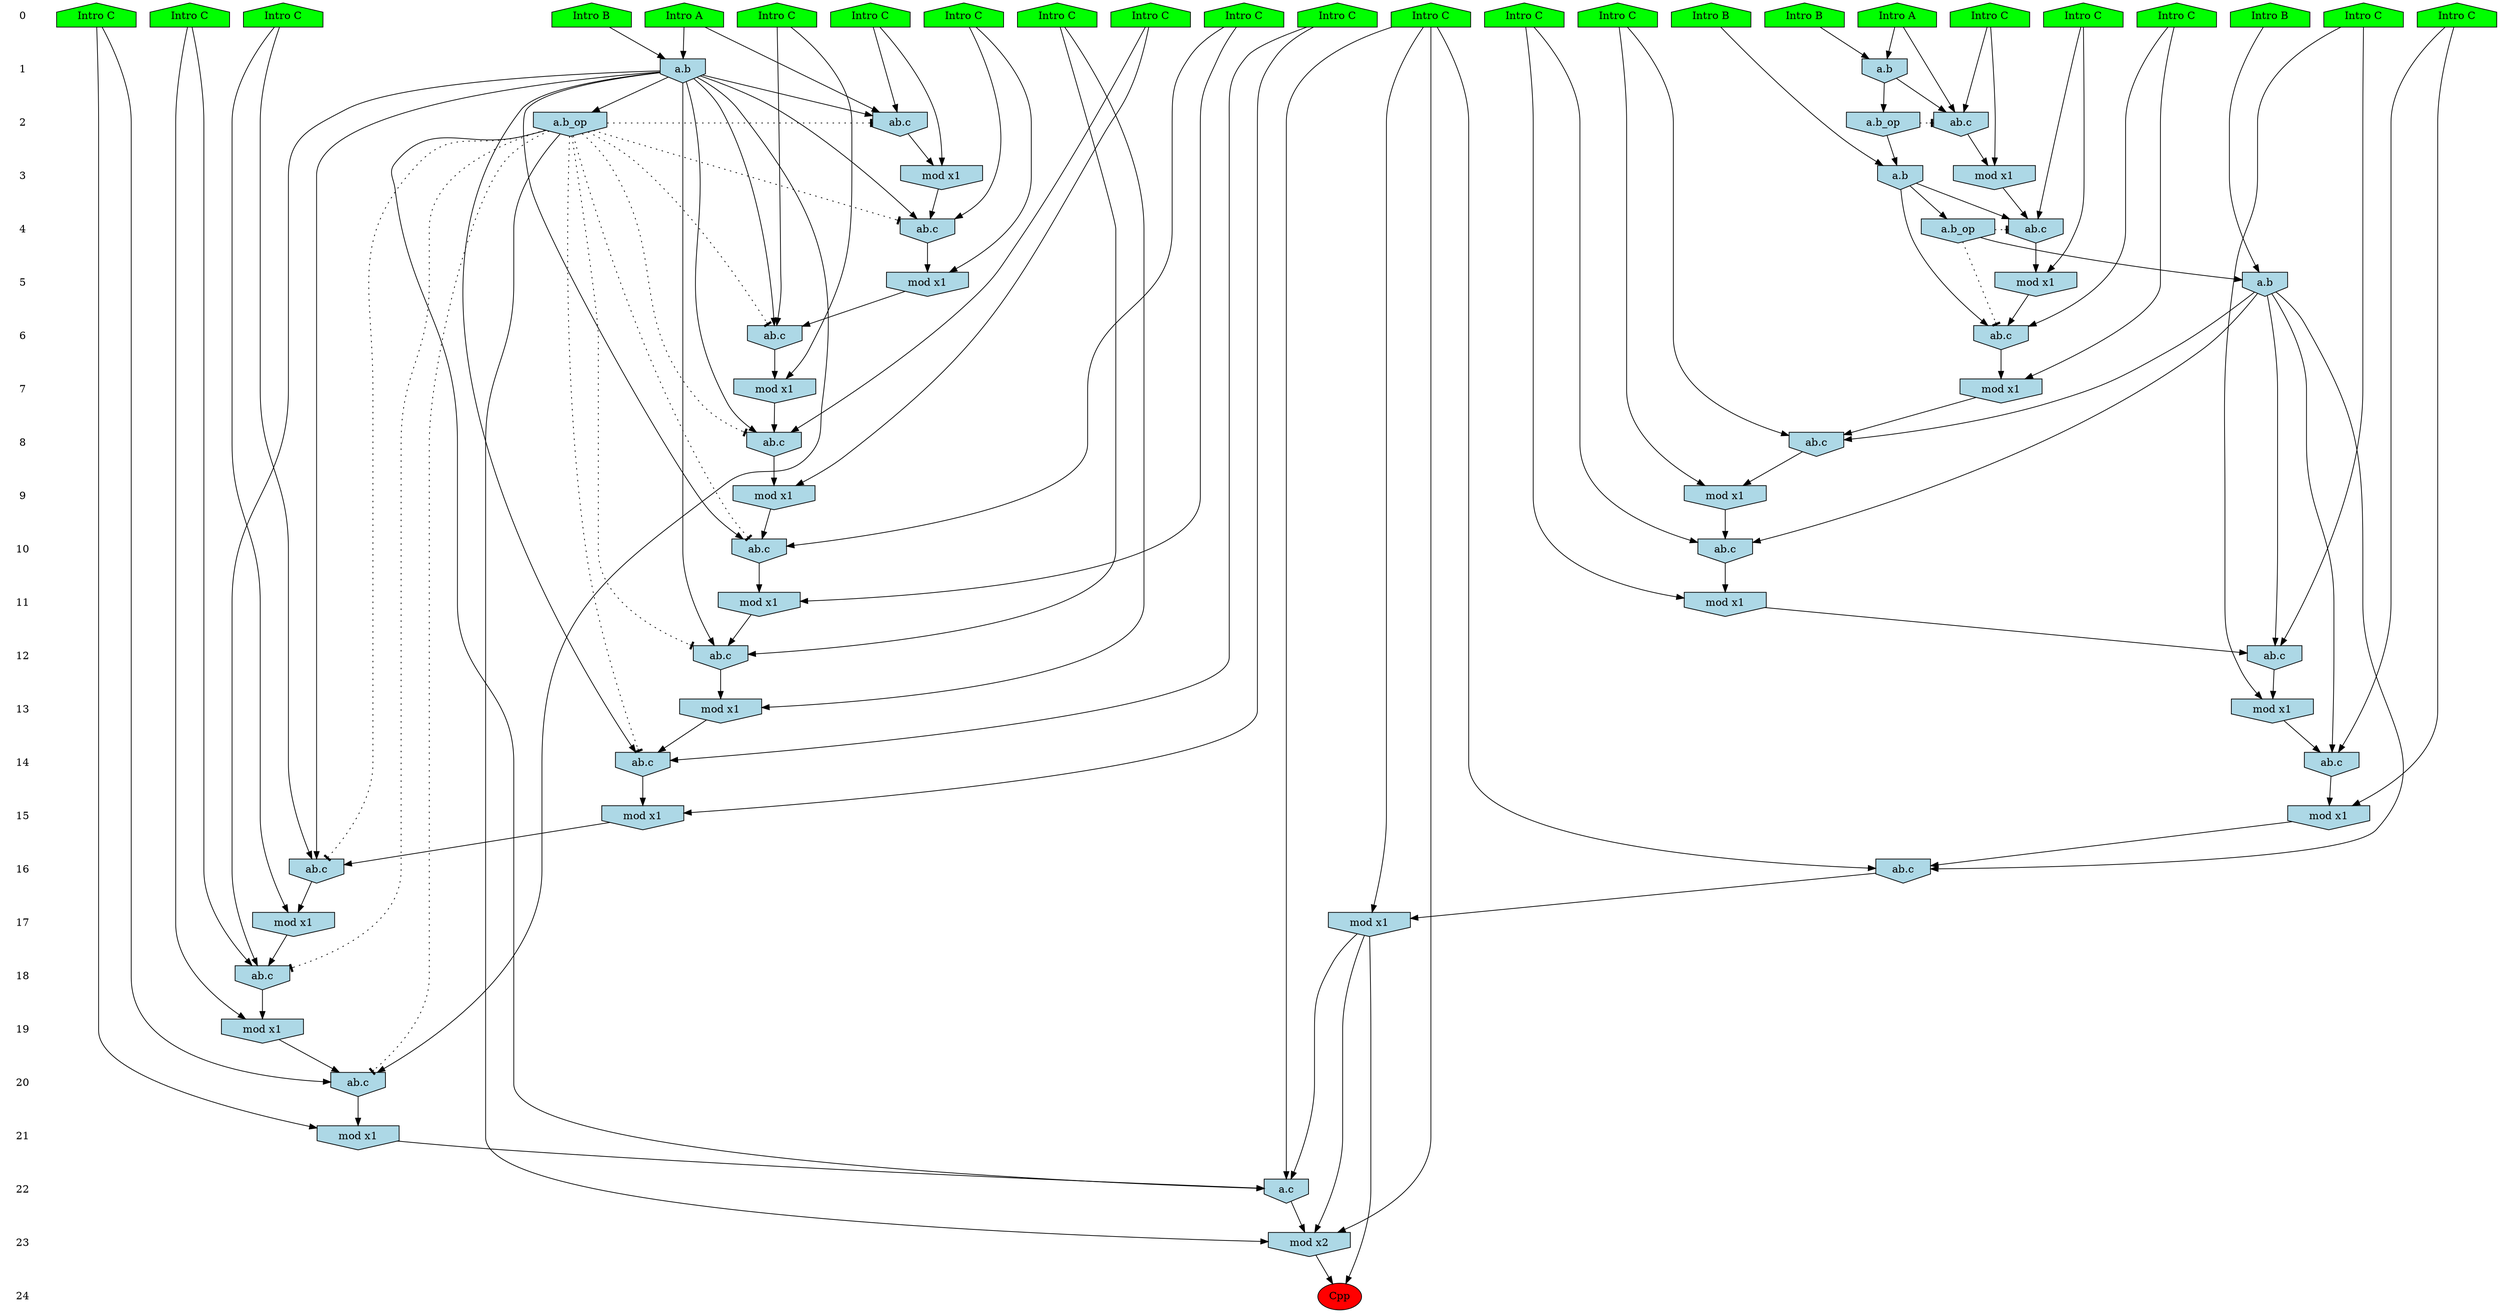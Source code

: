 /* Compression of 1 causal flows obtained in average at 2.066245E+01 t.u */
/* Compressed causal flows were: [3853] */
digraph G{
 ranksep=.5 ; 
{ rank = same ; "0" [shape=plaintext] ; node_1 [label ="Intro B", shape=house, style=filled, fillcolor=green] ;
node_2 [label ="Intro A", shape=house, style=filled, fillcolor=green] ;
node_3 [label ="Intro A", shape=house, style=filled, fillcolor=green] ;
node_4 [label ="Intro B", shape=house, style=filled, fillcolor=green] ;
node_5 [label ="Intro B", shape=house, style=filled, fillcolor=green] ;
node_6 [label ="Intro B", shape=house, style=filled, fillcolor=green] ;
node_7 [label ="Intro C", shape=house, style=filled, fillcolor=green] ;
node_8 [label ="Intro C", shape=house, style=filled, fillcolor=green] ;
node_9 [label ="Intro C", shape=house, style=filled, fillcolor=green] ;
node_10 [label ="Intro C", shape=house, style=filled, fillcolor=green] ;
node_11 [label ="Intro C", shape=house, style=filled, fillcolor=green] ;
node_12 [label ="Intro C", shape=house, style=filled, fillcolor=green] ;
node_13 [label ="Intro C", shape=house, style=filled, fillcolor=green] ;
node_14 [label ="Intro C", shape=house, style=filled, fillcolor=green] ;
node_15 [label ="Intro C", shape=house, style=filled, fillcolor=green] ;
node_16 [label ="Intro C", shape=house, style=filled, fillcolor=green] ;
node_17 [label ="Intro C", shape=house, style=filled, fillcolor=green] ;
node_18 [label ="Intro C", shape=house, style=filled, fillcolor=green] ;
node_19 [label ="Intro C", shape=house, style=filled, fillcolor=green] ;
node_20 [label ="Intro C", shape=house, style=filled, fillcolor=green] ;
node_21 [label ="Intro C", shape=house, style=filled, fillcolor=green] ;
node_22 [label ="Intro C", shape=house, style=filled, fillcolor=green] ;
node_23 [label ="Intro C", shape=house, style=filled, fillcolor=green] ;
node_24 [label ="Intro C", shape=house, style=filled, fillcolor=green] ;
}
{ rank = same ; "1" [shape=plaintext] ; node_25 [label="a.b", shape=invhouse, style=filled, fillcolor = lightblue] ;
node_27 [label="a.b", shape=invhouse, style=filled, fillcolor = lightblue] ;
}
{ rank = same ; "2" [shape=plaintext] ; node_26 [label="ab.c", shape=invhouse, style=filled, fillcolor = lightblue] ;
node_28 [label="ab.c", shape=invhouse, style=filled, fillcolor = lightblue] ;
node_33 [label="a.b_op", shape=invhouse, style=filled, fillcolor = lightblue] ;
node_62 [label="a.b_op", shape=invhouse, style=filled, fillcolor = lightblue] ;
}
{ rank = same ; "3" [shape=plaintext] ; node_29 [label="mod x1", shape=invhouse, style=filled, fillcolor = lightblue] ;
node_30 [label="mod x1", shape=invhouse, style=filled, fillcolor = lightblue] ;
node_38 [label="a.b", shape=invhouse, style=filled, fillcolor = lightblue] ;
}
{ rank = same ; "4" [shape=plaintext] ; node_31 [label="ab.c", shape=invhouse, style=filled, fillcolor = lightblue] ;
node_39 [label="ab.c", shape=invhouse, style=filled, fillcolor = lightblue] ;
node_45 [label="a.b_op", shape=invhouse, style=filled, fillcolor = lightblue] ;
}
{ rank = same ; "5" [shape=plaintext] ; node_32 [label="mod x1", shape=invhouse, style=filled, fillcolor = lightblue] ;
node_41 [label="mod x1", shape=invhouse, style=filled, fillcolor = lightblue] ;
node_49 [label="a.b", shape=invhouse, style=filled, fillcolor = lightblue] ;
}
{ rank = same ; "6" [shape=plaintext] ; node_34 [label="ab.c", shape=invhouse, style=filled, fillcolor = lightblue] ;
node_42 [label="ab.c", shape=invhouse, style=filled, fillcolor = lightblue] ;
}
{ rank = same ; "7" [shape=plaintext] ; node_35 [label="mod x1", shape=invhouse, style=filled, fillcolor = lightblue] ;
node_44 [label="mod x1", shape=invhouse, style=filled, fillcolor = lightblue] ;
}
{ rank = same ; "8" [shape=plaintext] ; node_36 [label="ab.c", shape=invhouse, style=filled, fillcolor = lightblue] ;
node_50 [label="ab.c", shape=invhouse, style=filled, fillcolor = lightblue] ;
}
{ rank = same ; "9" [shape=plaintext] ; node_37 [label="mod x1", shape=invhouse, style=filled, fillcolor = lightblue] ;
node_53 [label="mod x1", shape=invhouse, style=filled, fillcolor = lightblue] ;
}
{ rank = same ; "10" [shape=plaintext] ; node_40 [label="ab.c", shape=invhouse, style=filled, fillcolor = lightblue] ;
node_56 [label="ab.c", shape=invhouse, style=filled, fillcolor = lightblue] ;
}
{ rank = same ; "11" [shape=plaintext] ; node_43 [label="mod x1", shape=invhouse, style=filled, fillcolor = lightblue] ;
node_57 [label="mod x1", shape=invhouse, style=filled, fillcolor = lightblue] ;
}
{ rank = same ; "12" [shape=plaintext] ; node_46 [label="ab.c", shape=invhouse, style=filled, fillcolor = lightblue] ;
node_60 [label="ab.c", shape=invhouse, style=filled, fillcolor = lightblue] ;
}
{ rank = same ; "13" [shape=plaintext] ; node_47 [label="mod x1", shape=invhouse, style=filled, fillcolor = lightblue] ;
node_63 [label="mod x1", shape=invhouse, style=filled, fillcolor = lightblue] ;
}
{ rank = same ; "14" [shape=plaintext] ; node_48 [label="ab.c", shape=invhouse, style=filled, fillcolor = lightblue] ;
node_64 [label="ab.c", shape=invhouse, style=filled, fillcolor = lightblue] ;
}
{ rank = same ; "15" [shape=plaintext] ; node_51 [label="mod x1", shape=invhouse, style=filled, fillcolor = lightblue] ;
node_65 [label="mod x1", shape=invhouse, style=filled, fillcolor = lightblue] ;
}
{ rank = same ; "16" [shape=plaintext] ; node_52 [label="ab.c", shape=invhouse, style=filled, fillcolor = lightblue] ;
node_66 [label="ab.c", shape=invhouse, style=filled, fillcolor = lightblue] ;
}
{ rank = same ; "17" [shape=plaintext] ; node_54 [label="mod x1", shape=invhouse, style=filled, fillcolor = lightblue] ;
node_67 [label="mod x1", shape=invhouse, style=filled, fillcolor = lightblue] ;
}
{ rank = same ; "18" [shape=plaintext] ; node_55 [label="ab.c", shape=invhouse, style=filled, fillcolor = lightblue] ;
}
{ rank = same ; "19" [shape=plaintext] ; node_58 [label="mod x1", shape=invhouse, style=filled, fillcolor = lightblue] ;
}
{ rank = same ; "20" [shape=plaintext] ; node_59 [label="ab.c", shape=invhouse, style=filled, fillcolor = lightblue] ;
}
{ rank = same ; "21" [shape=plaintext] ; node_61 [label="mod x1", shape=invhouse, style=filled, fillcolor = lightblue] ;
}
{ rank = same ; "22" [shape=plaintext] ; node_68 [label="a.c", shape=invhouse, style=filled, fillcolor = lightblue] ;
}
{ rank = same ; "23" [shape=plaintext] ; node_69 [label="mod x2", shape=invhouse, style=filled, fillcolor = lightblue] ;
}
{ rank = same ; "24" [shape=plaintext] ; node_70 [label ="Cpp", style=filled, fillcolor=red] ;
}
"0" -> "1" [style="invis"]; 
"1" -> "2" [style="invis"]; 
"2" -> "3" [style="invis"]; 
"3" -> "4" [style="invis"]; 
"4" -> "5" [style="invis"]; 
"5" -> "6" [style="invis"]; 
"6" -> "7" [style="invis"]; 
"7" -> "8" [style="invis"]; 
"8" -> "9" [style="invis"]; 
"9" -> "10" [style="invis"]; 
"10" -> "11" [style="invis"]; 
"11" -> "12" [style="invis"]; 
"12" -> "13" [style="invis"]; 
"13" -> "14" [style="invis"]; 
"14" -> "15" [style="invis"]; 
"15" -> "16" [style="invis"]; 
"16" -> "17" [style="invis"]; 
"17" -> "18" [style="invis"]; 
"18" -> "19" [style="invis"]; 
"19" -> "20" [style="invis"]; 
"20" -> "21" [style="invis"]; 
"21" -> "22" [style="invis"]; 
"22" -> "23" [style="invis"]; 
"23" -> "24" [style="invis"]; 
node_1 -> node_25
node_3 -> node_25
node_3 -> node_26
node_24 -> node_26
node_25 -> node_26
node_2 -> node_27
node_6 -> node_27
node_2 -> node_28
node_16 -> node_28
node_27 -> node_28
node_24 -> node_29
node_26 -> node_29
node_16 -> node_30
node_28 -> node_30
node_20 -> node_31
node_27 -> node_31
node_30 -> node_31
node_20 -> node_32
node_31 -> node_32
node_25 -> node_33
node_21 -> node_34
node_27 -> node_34
node_32 -> node_34
node_21 -> node_35
node_34 -> node_35
node_15 -> node_36
node_27 -> node_36
node_35 -> node_36
node_15 -> node_37
node_36 -> node_37
node_4 -> node_38
node_33 -> node_38
node_18 -> node_39
node_29 -> node_39
node_38 -> node_39
node_19 -> node_40
node_27 -> node_40
node_37 -> node_40
node_18 -> node_41
node_39 -> node_41
node_11 -> node_42
node_38 -> node_42
node_41 -> node_42
node_19 -> node_43
node_40 -> node_43
node_11 -> node_44
node_42 -> node_44
node_38 -> node_45
node_14 -> node_46
node_27 -> node_46
node_43 -> node_46
node_14 -> node_47
node_46 -> node_47
node_7 -> node_48
node_27 -> node_48
node_47 -> node_48
node_5 -> node_49
node_45 -> node_49
node_17 -> node_50
node_44 -> node_50
node_49 -> node_50
node_7 -> node_51
node_48 -> node_51
node_22 -> node_52
node_27 -> node_52
node_51 -> node_52
node_17 -> node_53
node_50 -> node_53
node_22 -> node_54
node_52 -> node_54
node_10 -> node_55
node_27 -> node_55
node_54 -> node_55
node_9 -> node_56
node_49 -> node_56
node_53 -> node_56
node_9 -> node_57
node_56 -> node_57
node_10 -> node_58
node_55 -> node_58
node_12 -> node_59
node_27 -> node_59
node_58 -> node_59
node_8 -> node_60
node_49 -> node_60
node_57 -> node_60
node_12 -> node_61
node_59 -> node_61
node_27 -> node_62
node_8 -> node_63
node_60 -> node_63
node_13 -> node_64
node_49 -> node_64
node_63 -> node_64
node_13 -> node_65
node_64 -> node_65
node_23 -> node_66
node_49 -> node_66
node_65 -> node_66
node_23 -> node_67
node_66 -> node_67
node_23 -> node_68
node_61 -> node_68
node_62 -> node_68
node_67 -> node_68
node_23 -> node_69
node_62 -> node_69
node_67 -> node_69
node_68 -> node_69
node_67 -> node_70
node_69 -> node_70
node_33 -> node_26 [style=dotted, arrowhead = tee] 
node_45 -> node_42 [style=dotted, arrowhead = tee] 
node_45 -> node_39 [style=dotted, arrowhead = tee] 
node_62 -> node_52 [style=dotted, arrowhead = tee] 
node_62 -> node_55 [style=dotted, arrowhead = tee] 
node_62 -> node_59 [style=dotted, arrowhead = tee] 
node_62 -> node_48 [style=dotted, arrowhead = tee] 
node_62 -> node_46 [style=dotted, arrowhead = tee] 
node_62 -> node_40 [style=dotted, arrowhead = tee] 
node_62 -> node_36 [style=dotted, arrowhead = tee] 
node_62 -> node_34 [style=dotted, arrowhead = tee] 
node_62 -> node_31 [style=dotted, arrowhead = tee] 
node_62 -> node_28 [style=dotted, arrowhead = tee] 
}
/*
 Dot generation time: 0.000292
*/